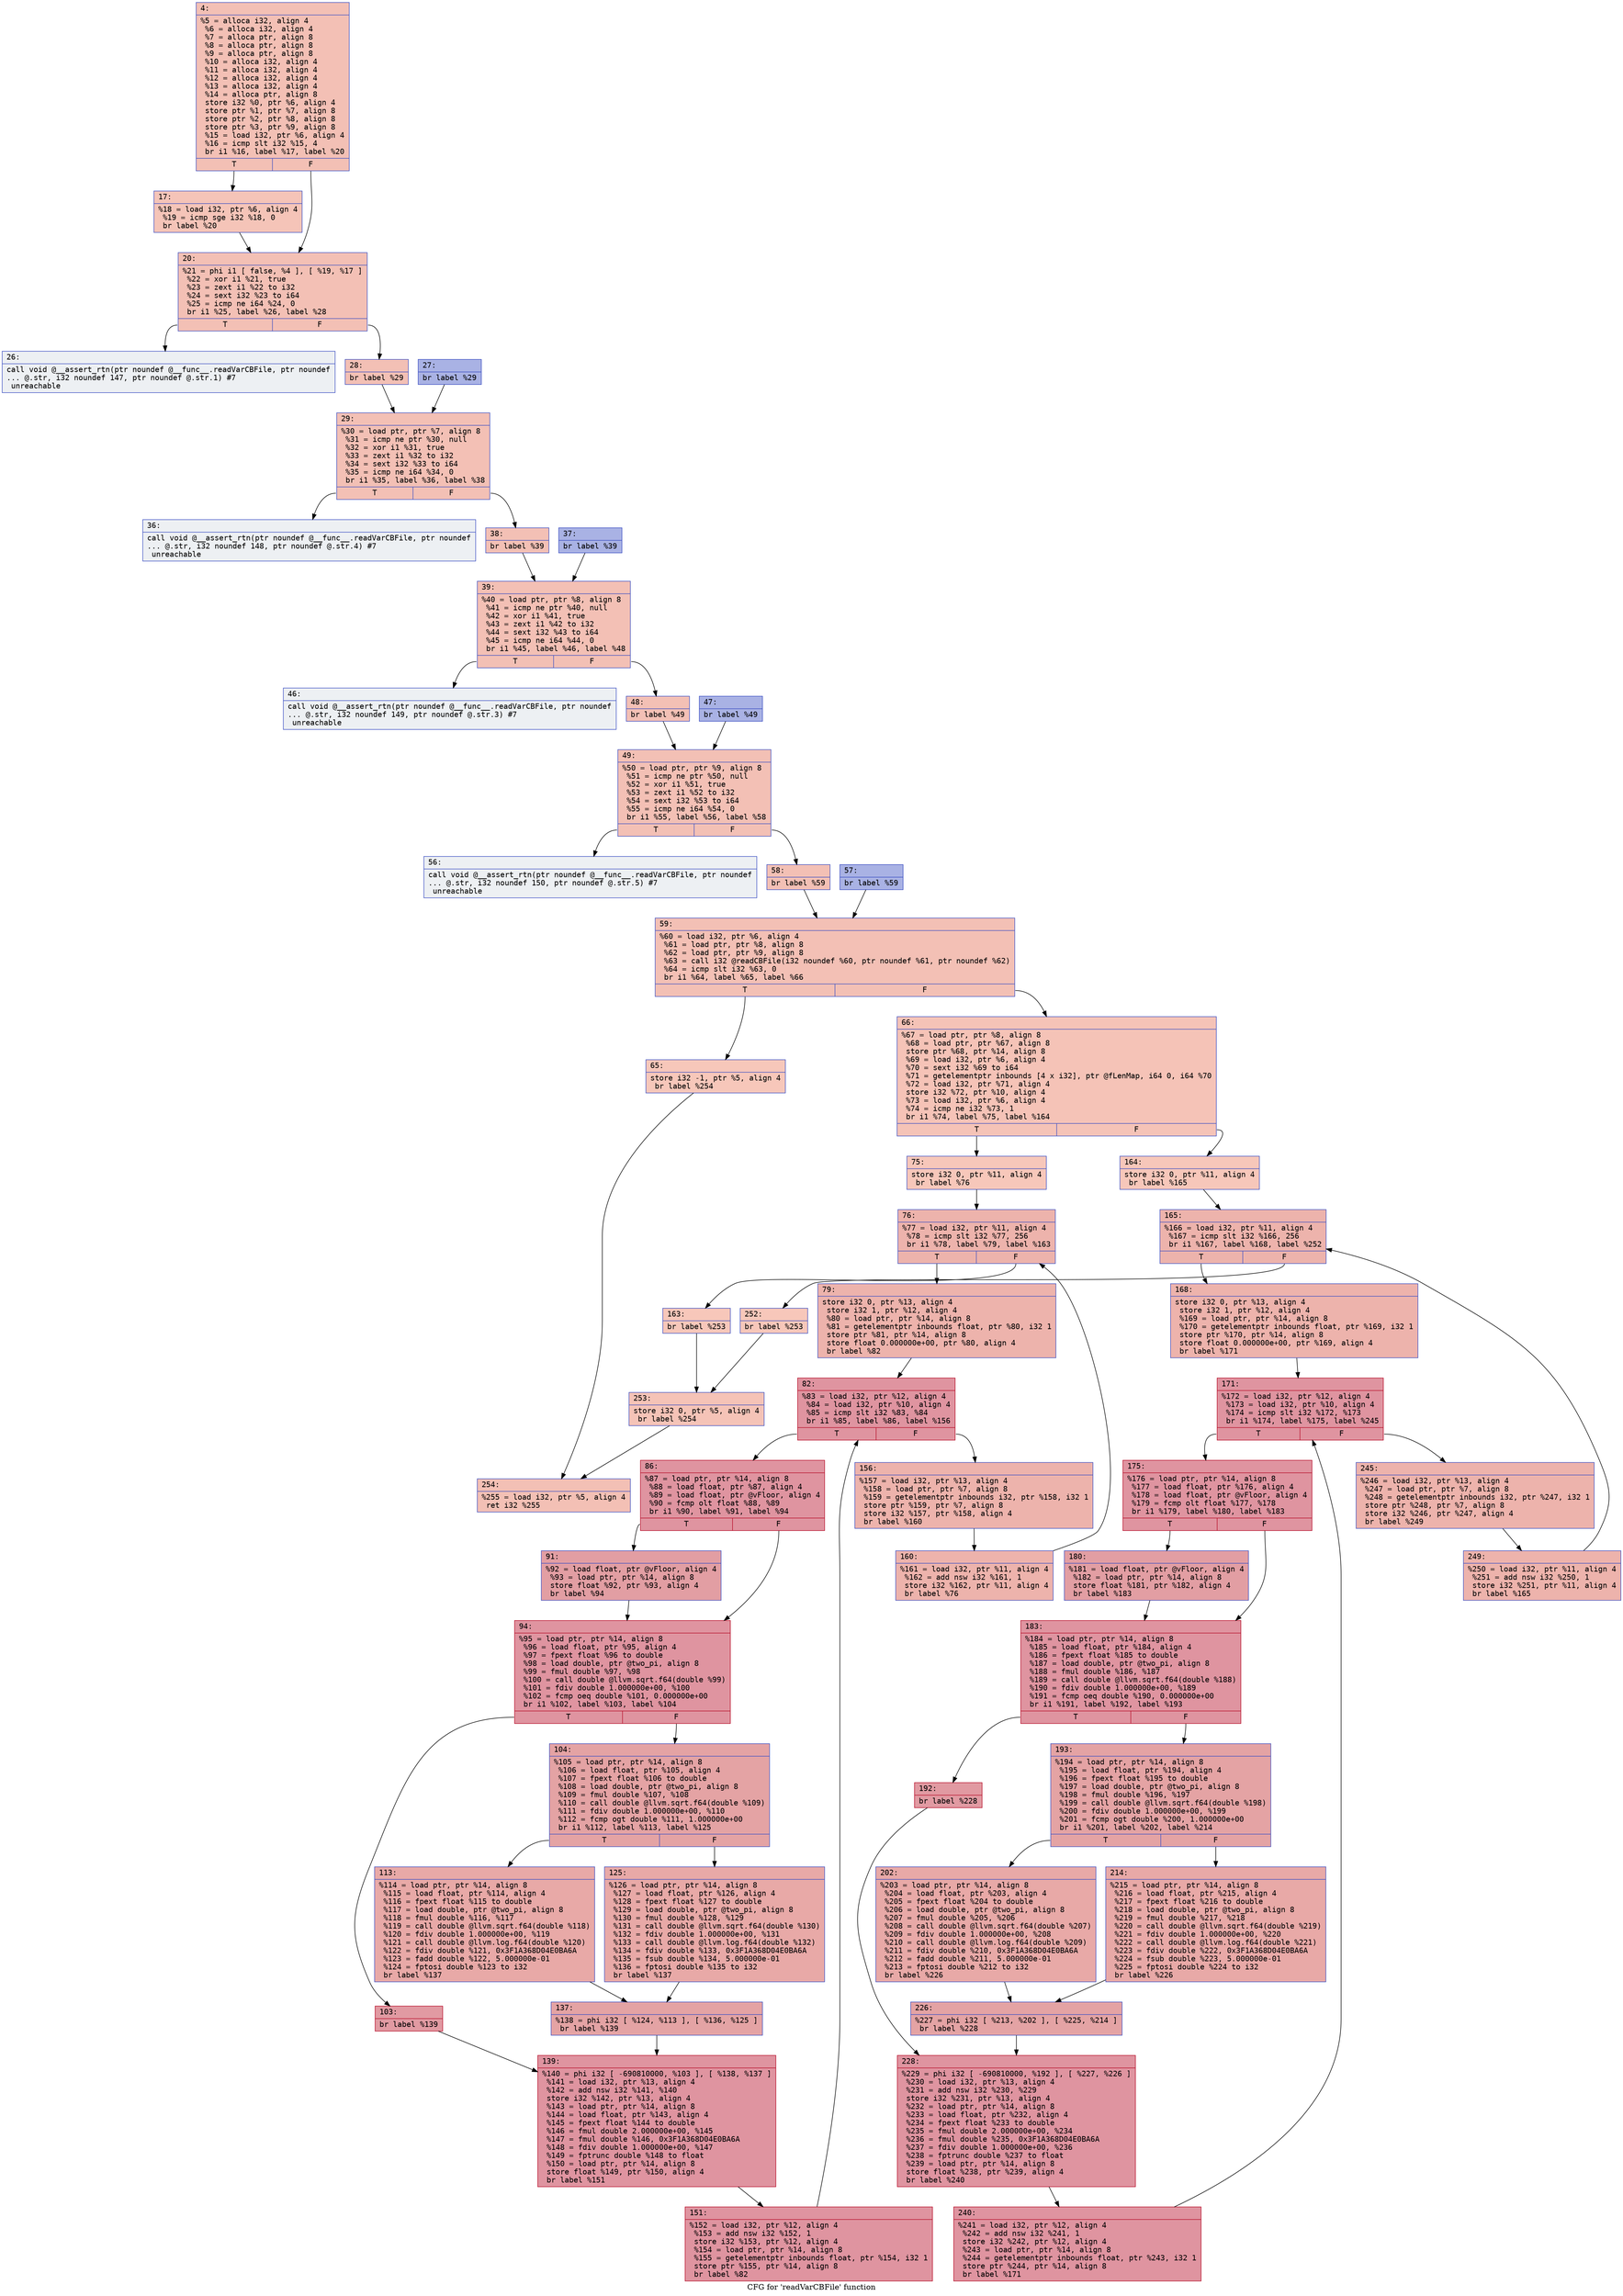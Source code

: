 digraph "CFG for 'readVarCBFile' function" {
	label="CFG for 'readVarCBFile' function";

	Node0x60000334edf0 [shape=record,color="#3d50c3ff", style=filled, fillcolor="#e5705870" fontname="Courier",label="{4:\l|  %5 = alloca i32, align 4\l  %6 = alloca i32, align 4\l  %7 = alloca ptr, align 8\l  %8 = alloca ptr, align 8\l  %9 = alloca ptr, align 8\l  %10 = alloca i32, align 4\l  %11 = alloca i32, align 4\l  %12 = alloca i32, align 4\l  %13 = alloca i32, align 4\l  %14 = alloca ptr, align 8\l  store i32 %0, ptr %6, align 4\l  store ptr %1, ptr %7, align 8\l  store ptr %2, ptr %8, align 8\l  store ptr %3, ptr %9, align 8\l  %15 = load i32, ptr %6, align 4\l  %16 = icmp slt i32 %15, 4\l  br i1 %16, label %17, label %20\l|{<s0>T|<s1>F}}"];
	Node0x60000334edf0:s0 -> Node0x60000334ee40[tooltip="4 -> 17\nProbability 50.00%" ];
	Node0x60000334edf0:s1 -> Node0x60000334ee90[tooltip="4 -> 20\nProbability 50.00%" ];
	Node0x60000334ee40 [shape=record,color="#3d50c3ff", style=filled, fillcolor="#e97a5f70" fontname="Courier",label="{17:\l|  %18 = load i32, ptr %6, align 4\l  %19 = icmp sge i32 %18, 0\l  br label %20\l}"];
	Node0x60000334ee40 -> Node0x60000334ee90[tooltip="17 -> 20\nProbability 100.00%" ];
	Node0x60000334ee90 [shape=record,color="#3d50c3ff", style=filled, fillcolor="#e5705870" fontname="Courier",label="{20:\l|  %21 = phi i1 [ false, %4 ], [ %19, %17 ]\l  %22 = xor i1 %21, true\l  %23 = zext i1 %22 to i32\l  %24 = sext i32 %23 to i64\l  %25 = icmp ne i64 %24, 0\l  br i1 %25, label %26, label %28\l|{<s0>T|<s1>F}}"];
	Node0x60000334ee90:s0 -> Node0x60000334eee0[tooltip="20 -> 26\nProbability 0.00%" ];
	Node0x60000334ee90:s1 -> Node0x60000334ef80[tooltip="20 -> 28\nProbability 100.00%" ];
	Node0x60000334eee0 [shape=record,color="#3d50c3ff", style=filled, fillcolor="#d6dce470" fontname="Courier",label="{26:\l|  call void @__assert_rtn(ptr noundef @__func__.readVarCBFile, ptr noundef\l... @.str, i32 noundef 147, ptr noundef @.str.1) #7\l  unreachable\l}"];
	Node0x60000334ef30 [shape=record,color="#3d50c3ff", style=filled, fillcolor="#3d50c370" fontname="Courier",label="{27:\l|  br label %29\l}"];
	Node0x60000334ef30 -> Node0x60000334efd0[tooltip="27 -> 29\nProbability 100.00%" ];
	Node0x60000334ef80 [shape=record,color="#3d50c3ff", style=filled, fillcolor="#e5705870" fontname="Courier",label="{28:\l|  br label %29\l}"];
	Node0x60000334ef80 -> Node0x60000334efd0[tooltip="28 -> 29\nProbability 100.00%" ];
	Node0x60000334efd0 [shape=record,color="#3d50c3ff", style=filled, fillcolor="#e5705870" fontname="Courier",label="{29:\l|  %30 = load ptr, ptr %7, align 8\l  %31 = icmp ne ptr %30, null\l  %32 = xor i1 %31, true\l  %33 = zext i1 %32 to i32\l  %34 = sext i32 %33 to i64\l  %35 = icmp ne i64 %34, 0\l  br i1 %35, label %36, label %38\l|{<s0>T|<s1>F}}"];
	Node0x60000334efd0:s0 -> Node0x60000334f020[tooltip="29 -> 36\nProbability 0.00%" ];
	Node0x60000334efd0:s1 -> Node0x60000334f0c0[tooltip="29 -> 38\nProbability 100.00%" ];
	Node0x60000334f020 [shape=record,color="#3d50c3ff", style=filled, fillcolor="#d6dce470" fontname="Courier",label="{36:\l|  call void @__assert_rtn(ptr noundef @__func__.readVarCBFile, ptr noundef\l... @.str, i32 noundef 148, ptr noundef @.str.4) #7\l  unreachable\l}"];
	Node0x60000334f070 [shape=record,color="#3d50c3ff", style=filled, fillcolor="#3d50c370" fontname="Courier",label="{37:\l|  br label %39\l}"];
	Node0x60000334f070 -> Node0x60000334f110[tooltip="37 -> 39\nProbability 100.00%" ];
	Node0x60000334f0c0 [shape=record,color="#3d50c3ff", style=filled, fillcolor="#e5705870" fontname="Courier",label="{38:\l|  br label %39\l}"];
	Node0x60000334f0c0 -> Node0x60000334f110[tooltip="38 -> 39\nProbability 100.00%" ];
	Node0x60000334f110 [shape=record,color="#3d50c3ff", style=filled, fillcolor="#e5705870" fontname="Courier",label="{39:\l|  %40 = load ptr, ptr %8, align 8\l  %41 = icmp ne ptr %40, null\l  %42 = xor i1 %41, true\l  %43 = zext i1 %42 to i32\l  %44 = sext i32 %43 to i64\l  %45 = icmp ne i64 %44, 0\l  br i1 %45, label %46, label %48\l|{<s0>T|<s1>F}}"];
	Node0x60000334f110:s0 -> Node0x60000334f160[tooltip="39 -> 46\nProbability 0.00%" ];
	Node0x60000334f110:s1 -> Node0x60000334f200[tooltip="39 -> 48\nProbability 100.00%" ];
	Node0x60000334f160 [shape=record,color="#3d50c3ff", style=filled, fillcolor="#d6dce470" fontname="Courier",label="{46:\l|  call void @__assert_rtn(ptr noundef @__func__.readVarCBFile, ptr noundef\l... @.str, i32 noundef 149, ptr noundef @.str.3) #7\l  unreachable\l}"];
	Node0x60000334f1b0 [shape=record,color="#3d50c3ff", style=filled, fillcolor="#3d50c370" fontname="Courier",label="{47:\l|  br label %49\l}"];
	Node0x60000334f1b0 -> Node0x60000334f250[tooltip="47 -> 49\nProbability 100.00%" ];
	Node0x60000334f200 [shape=record,color="#3d50c3ff", style=filled, fillcolor="#e5705870" fontname="Courier",label="{48:\l|  br label %49\l}"];
	Node0x60000334f200 -> Node0x60000334f250[tooltip="48 -> 49\nProbability 100.00%" ];
	Node0x60000334f250 [shape=record,color="#3d50c3ff", style=filled, fillcolor="#e5705870" fontname="Courier",label="{49:\l|  %50 = load ptr, ptr %9, align 8\l  %51 = icmp ne ptr %50, null\l  %52 = xor i1 %51, true\l  %53 = zext i1 %52 to i32\l  %54 = sext i32 %53 to i64\l  %55 = icmp ne i64 %54, 0\l  br i1 %55, label %56, label %58\l|{<s0>T|<s1>F}}"];
	Node0x60000334f250:s0 -> Node0x60000334f2a0[tooltip="49 -> 56\nProbability 0.00%" ];
	Node0x60000334f250:s1 -> Node0x60000334f340[tooltip="49 -> 58\nProbability 100.00%" ];
	Node0x60000334f2a0 [shape=record,color="#3d50c3ff", style=filled, fillcolor="#d6dce470" fontname="Courier",label="{56:\l|  call void @__assert_rtn(ptr noundef @__func__.readVarCBFile, ptr noundef\l... @.str, i32 noundef 150, ptr noundef @.str.5) #7\l  unreachable\l}"];
	Node0x60000334f2f0 [shape=record,color="#3d50c3ff", style=filled, fillcolor="#3d50c370" fontname="Courier",label="{57:\l|  br label %59\l}"];
	Node0x60000334f2f0 -> Node0x60000334f390[tooltip="57 -> 59\nProbability 100.00%" ];
	Node0x60000334f340 [shape=record,color="#3d50c3ff", style=filled, fillcolor="#e5705870" fontname="Courier",label="{58:\l|  br label %59\l}"];
	Node0x60000334f340 -> Node0x60000334f390[tooltip="58 -> 59\nProbability 100.00%" ];
	Node0x60000334f390 [shape=record,color="#3d50c3ff", style=filled, fillcolor="#e5705870" fontname="Courier",label="{59:\l|  %60 = load i32, ptr %6, align 4\l  %61 = load ptr, ptr %8, align 8\l  %62 = load ptr, ptr %9, align 8\l  %63 = call i32 @readCBFile(i32 noundef %60, ptr noundef %61, ptr noundef %62)\l  %64 = icmp slt i32 %63, 0\l  br i1 %64, label %65, label %66\l|{<s0>T|<s1>F}}"];
	Node0x60000334f390:s0 -> Node0x60000334f3e0[tooltip="59 -> 65\nProbability 37.50%" ];
	Node0x60000334f390:s1 -> Node0x60000334f430[tooltip="59 -> 66\nProbability 62.50%" ];
	Node0x60000334f3e0 [shape=record,color="#3d50c3ff", style=filled, fillcolor="#ec7f6370" fontname="Courier",label="{65:\l|  store i32 -1, ptr %5, align 4\l  br label %254\l}"];
	Node0x60000334f3e0 -> Node0x60000334ff70[tooltip="65 -> 254\nProbability 100.00%" ];
	Node0x60000334f430 [shape=record,color="#3d50c3ff", style=filled, fillcolor="#e8765c70" fontname="Courier",label="{66:\l|  %67 = load ptr, ptr %8, align 8\l  %68 = load ptr, ptr %67, align 8\l  store ptr %68, ptr %14, align 8\l  %69 = load i32, ptr %6, align 4\l  %70 = sext i32 %69 to i64\l  %71 = getelementptr inbounds [4 x i32], ptr @fLenMap, i64 0, i64 %70\l  %72 = load i32, ptr %71, align 4\l  store i32 %72, ptr %10, align 4\l  %73 = load i32, ptr %6, align 4\l  %74 = icmp ne i32 %73, 1\l  br i1 %74, label %75, label %164\l|{<s0>T|<s1>F}}"];
	Node0x60000334f430:s0 -> Node0x60000334f480[tooltip="66 -> 75\nProbability 50.00%" ];
	Node0x60000334f430:s1 -> Node0x60000334f9d0[tooltip="66 -> 164\nProbability 50.00%" ];
	Node0x60000334f480 [shape=record,color="#3d50c3ff", style=filled, fillcolor="#ec7f6370" fontname="Courier",label="{75:\l|  store i32 0, ptr %11, align 4\l  br label %76\l}"];
	Node0x60000334f480 -> Node0x60000334f4d0[tooltip="75 -> 76\nProbability 100.00%" ];
	Node0x60000334f4d0 [shape=record,color="#3d50c3ff", style=filled, fillcolor="#d6524470" fontname="Courier",label="{76:\l|  %77 = load i32, ptr %11, align 4\l  %78 = icmp slt i32 %77, 256\l  br i1 %78, label %79, label %163\l|{<s0>T|<s1>F}}"];
	Node0x60000334f4d0:s0 -> Node0x60000334f520[tooltip="76 -> 79\nProbability 96.88%" ];
	Node0x60000334f4d0:s1 -> Node0x60000334f980[tooltip="76 -> 163\nProbability 3.12%" ];
	Node0x60000334f520 [shape=record,color="#3d50c3ff", style=filled, fillcolor="#d6524470" fontname="Courier",label="{79:\l|  store i32 0, ptr %13, align 4\l  store i32 1, ptr %12, align 4\l  %80 = load ptr, ptr %14, align 8\l  %81 = getelementptr inbounds float, ptr %80, i32 1\l  store ptr %81, ptr %14, align 8\l  store float 0.000000e+00, ptr %80, align 4\l  br label %82\l}"];
	Node0x60000334f520 -> Node0x60000334f570[tooltip="79 -> 82\nProbability 100.00%" ];
	Node0x60000334f570 [shape=record,color="#b70d28ff", style=filled, fillcolor="#b70d2870" fontname="Courier",label="{82:\l|  %83 = load i32, ptr %12, align 4\l  %84 = load i32, ptr %10, align 4\l  %85 = icmp slt i32 %83, %84\l  br i1 %85, label %86, label %156\l|{<s0>T|<s1>F}}"];
	Node0x60000334f570:s0 -> Node0x60000334f5c0[tooltip="82 -> 86\nProbability 96.88%" ];
	Node0x60000334f570:s1 -> Node0x60000334f8e0[tooltip="82 -> 156\nProbability 3.12%" ];
	Node0x60000334f5c0 [shape=record,color="#b70d28ff", style=filled, fillcolor="#b70d2870" fontname="Courier",label="{86:\l|  %87 = load ptr, ptr %14, align 8\l  %88 = load float, ptr %87, align 4\l  %89 = load float, ptr @vFloor, align 4\l  %90 = fcmp olt float %88, %89\l  br i1 %90, label %91, label %94\l|{<s0>T|<s1>F}}"];
	Node0x60000334f5c0:s0 -> Node0x60000334f610[tooltip="86 -> 91\nProbability 50.00%" ];
	Node0x60000334f5c0:s1 -> Node0x60000334f660[tooltip="86 -> 94\nProbability 50.00%" ];
	Node0x60000334f610 [shape=record,color="#3d50c3ff", style=filled, fillcolor="#be242e70" fontname="Courier",label="{91:\l|  %92 = load float, ptr @vFloor, align 4\l  %93 = load ptr, ptr %14, align 8\l  store float %92, ptr %93, align 4\l  br label %94\l}"];
	Node0x60000334f610 -> Node0x60000334f660[tooltip="91 -> 94\nProbability 100.00%" ];
	Node0x60000334f660 [shape=record,color="#b70d28ff", style=filled, fillcolor="#b70d2870" fontname="Courier",label="{94:\l|  %95 = load ptr, ptr %14, align 8\l  %96 = load float, ptr %95, align 4\l  %97 = fpext float %96 to double\l  %98 = load double, ptr @two_pi, align 8\l  %99 = fmul double %97, %98\l  %100 = call double @llvm.sqrt.f64(double %99)\l  %101 = fdiv double 1.000000e+00, %100\l  %102 = fcmp oeq double %101, 0.000000e+00\l  br i1 %102, label %103, label %104\l|{<s0>T|<s1>F}}"];
	Node0x60000334f660:s0 -> Node0x60000334f6b0[tooltip="94 -> 103\nProbability 62.50%" ];
	Node0x60000334f660:s1 -> Node0x60000334f700[tooltip="94 -> 104\nProbability 37.50%" ];
	Node0x60000334f6b0 [shape=record,color="#b70d28ff", style=filled, fillcolor="#bb1b2c70" fontname="Courier",label="{103:\l|  br label %139\l}"];
	Node0x60000334f6b0 -> Node0x60000334f840[tooltip="103 -> 139\nProbability 100.00%" ];
	Node0x60000334f700 [shape=record,color="#3d50c3ff", style=filled, fillcolor="#c32e3170" fontname="Courier",label="{104:\l|  %105 = load ptr, ptr %14, align 8\l  %106 = load float, ptr %105, align 4\l  %107 = fpext float %106 to double\l  %108 = load double, ptr @two_pi, align 8\l  %109 = fmul double %107, %108\l  %110 = call double @llvm.sqrt.f64(double %109)\l  %111 = fdiv double 1.000000e+00, %110\l  %112 = fcmp ogt double %111, 1.000000e+00\l  br i1 %112, label %113, label %125\l|{<s0>T|<s1>F}}"];
	Node0x60000334f700:s0 -> Node0x60000334f750[tooltip="104 -> 113\nProbability 50.00%" ];
	Node0x60000334f700:s1 -> Node0x60000334f7a0[tooltip="104 -> 125\nProbability 50.00%" ];
	Node0x60000334f750 [shape=record,color="#3d50c3ff", style=filled, fillcolor="#ca3b3770" fontname="Courier",label="{113:\l|  %114 = load ptr, ptr %14, align 8\l  %115 = load float, ptr %114, align 4\l  %116 = fpext float %115 to double\l  %117 = load double, ptr @two_pi, align 8\l  %118 = fmul double %116, %117\l  %119 = call double @llvm.sqrt.f64(double %118)\l  %120 = fdiv double 1.000000e+00, %119\l  %121 = call double @llvm.log.f64(double %120)\l  %122 = fdiv double %121, 0x3F1A368D04E0BA6A\l  %123 = fadd double %122, 5.000000e-01\l  %124 = fptosi double %123 to i32\l  br label %137\l}"];
	Node0x60000334f750 -> Node0x60000334f7f0[tooltip="113 -> 137\nProbability 100.00%" ];
	Node0x60000334f7a0 [shape=record,color="#3d50c3ff", style=filled, fillcolor="#ca3b3770" fontname="Courier",label="{125:\l|  %126 = load ptr, ptr %14, align 8\l  %127 = load float, ptr %126, align 4\l  %128 = fpext float %127 to double\l  %129 = load double, ptr @two_pi, align 8\l  %130 = fmul double %128, %129\l  %131 = call double @llvm.sqrt.f64(double %130)\l  %132 = fdiv double 1.000000e+00, %131\l  %133 = call double @llvm.log.f64(double %132)\l  %134 = fdiv double %133, 0x3F1A368D04E0BA6A\l  %135 = fsub double %134, 5.000000e-01\l  %136 = fptosi double %135 to i32\l  br label %137\l}"];
	Node0x60000334f7a0 -> Node0x60000334f7f0[tooltip="125 -> 137\nProbability 100.00%" ];
	Node0x60000334f7f0 [shape=record,color="#3d50c3ff", style=filled, fillcolor="#c32e3170" fontname="Courier",label="{137:\l|  %138 = phi i32 [ %124, %113 ], [ %136, %125 ]\l  br label %139\l}"];
	Node0x60000334f7f0 -> Node0x60000334f840[tooltip="137 -> 139\nProbability 100.00%" ];
	Node0x60000334f840 [shape=record,color="#b70d28ff", style=filled, fillcolor="#b70d2870" fontname="Courier",label="{139:\l|  %140 = phi i32 [ -690810000, %103 ], [ %138, %137 ]\l  %141 = load i32, ptr %13, align 4\l  %142 = add nsw i32 %141, %140\l  store i32 %142, ptr %13, align 4\l  %143 = load ptr, ptr %14, align 8\l  %144 = load float, ptr %143, align 4\l  %145 = fpext float %144 to double\l  %146 = fmul double 2.000000e+00, %145\l  %147 = fmul double %146, 0x3F1A368D04E0BA6A\l  %148 = fdiv double 1.000000e+00, %147\l  %149 = fptrunc double %148 to float\l  %150 = load ptr, ptr %14, align 8\l  store float %149, ptr %150, align 4\l  br label %151\l}"];
	Node0x60000334f840 -> Node0x60000334f890[tooltip="139 -> 151\nProbability 100.00%" ];
	Node0x60000334f890 [shape=record,color="#b70d28ff", style=filled, fillcolor="#b70d2870" fontname="Courier",label="{151:\l|  %152 = load i32, ptr %12, align 4\l  %153 = add nsw i32 %152, 1\l  store i32 %153, ptr %12, align 4\l  %154 = load ptr, ptr %14, align 8\l  %155 = getelementptr inbounds float, ptr %154, i32 1\l  store ptr %155, ptr %14, align 8\l  br label %82\l}"];
	Node0x60000334f890 -> Node0x60000334f570[tooltip="151 -> 82\nProbability 100.00%" ];
	Node0x60000334f8e0 [shape=record,color="#3d50c3ff", style=filled, fillcolor="#d6524470" fontname="Courier",label="{156:\l|  %157 = load i32, ptr %13, align 4\l  %158 = load ptr, ptr %7, align 8\l  %159 = getelementptr inbounds i32, ptr %158, i32 1\l  store ptr %159, ptr %7, align 8\l  store i32 %157, ptr %158, align 4\l  br label %160\l}"];
	Node0x60000334f8e0 -> Node0x60000334f930[tooltip="156 -> 160\nProbability 100.00%" ];
	Node0x60000334f930 [shape=record,color="#3d50c3ff", style=filled, fillcolor="#d6524470" fontname="Courier",label="{160:\l|  %161 = load i32, ptr %11, align 4\l  %162 = add nsw i32 %161, 1\l  store i32 %162, ptr %11, align 4\l  br label %76\l}"];
	Node0x60000334f930 -> Node0x60000334f4d0[tooltip="160 -> 76\nProbability 100.00%" ];
	Node0x60000334f980 [shape=record,color="#3d50c3ff", style=filled, fillcolor="#ec7f6370" fontname="Courier",label="{163:\l|  br label %253\l}"];
	Node0x60000334f980 -> Node0x60000334ff20[tooltip="163 -> 253\nProbability 100.00%" ];
	Node0x60000334f9d0 [shape=record,color="#3d50c3ff", style=filled, fillcolor="#ec7f6370" fontname="Courier",label="{164:\l|  store i32 0, ptr %11, align 4\l  br label %165\l}"];
	Node0x60000334f9d0 -> Node0x60000334fa20[tooltip="164 -> 165\nProbability 100.00%" ];
	Node0x60000334fa20 [shape=record,color="#3d50c3ff", style=filled, fillcolor="#d6524470" fontname="Courier",label="{165:\l|  %166 = load i32, ptr %11, align 4\l  %167 = icmp slt i32 %166, 256\l  br i1 %167, label %168, label %252\l|{<s0>T|<s1>F}}"];
	Node0x60000334fa20:s0 -> Node0x60000334fa70[tooltip="165 -> 168\nProbability 96.88%" ];
	Node0x60000334fa20:s1 -> Node0x60000334fed0[tooltip="165 -> 252\nProbability 3.12%" ];
	Node0x60000334fa70 [shape=record,color="#3d50c3ff", style=filled, fillcolor="#d6524470" fontname="Courier",label="{168:\l|  store i32 0, ptr %13, align 4\l  store i32 1, ptr %12, align 4\l  %169 = load ptr, ptr %14, align 8\l  %170 = getelementptr inbounds float, ptr %169, i32 1\l  store ptr %170, ptr %14, align 8\l  store float 0.000000e+00, ptr %169, align 4\l  br label %171\l}"];
	Node0x60000334fa70 -> Node0x60000334fac0[tooltip="168 -> 171\nProbability 100.00%" ];
	Node0x60000334fac0 [shape=record,color="#b70d28ff", style=filled, fillcolor="#b70d2870" fontname="Courier",label="{171:\l|  %172 = load i32, ptr %12, align 4\l  %173 = load i32, ptr %10, align 4\l  %174 = icmp slt i32 %172, %173\l  br i1 %174, label %175, label %245\l|{<s0>T|<s1>F}}"];
	Node0x60000334fac0:s0 -> Node0x60000334fb10[tooltip="171 -> 175\nProbability 96.88%" ];
	Node0x60000334fac0:s1 -> Node0x60000334fe30[tooltip="171 -> 245\nProbability 3.12%" ];
	Node0x60000334fb10 [shape=record,color="#b70d28ff", style=filled, fillcolor="#b70d2870" fontname="Courier",label="{175:\l|  %176 = load ptr, ptr %14, align 8\l  %177 = load float, ptr %176, align 4\l  %178 = load float, ptr @vFloor, align 4\l  %179 = fcmp olt float %177, %178\l  br i1 %179, label %180, label %183\l|{<s0>T|<s1>F}}"];
	Node0x60000334fb10:s0 -> Node0x60000334fb60[tooltip="175 -> 180\nProbability 50.00%" ];
	Node0x60000334fb10:s1 -> Node0x60000334fbb0[tooltip="175 -> 183\nProbability 50.00%" ];
	Node0x60000334fb60 [shape=record,color="#3d50c3ff", style=filled, fillcolor="#be242e70" fontname="Courier",label="{180:\l|  %181 = load float, ptr @vFloor, align 4\l  %182 = load ptr, ptr %14, align 8\l  store float %181, ptr %182, align 4\l  br label %183\l}"];
	Node0x60000334fb60 -> Node0x60000334fbb0[tooltip="180 -> 183\nProbability 100.00%" ];
	Node0x60000334fbb0 [shape=record,color="#b70d28ff", style=filled, fillcolor="#b70d2870" fontname="Courier",label="{183:\l|  %184 = load ptr, ptr %14, align 8\l  %185 = load float, ptr %184, align 4\l  %186 = fpext float %185 to double\l  %187 = load double, ptr @two_pi, align 8\l  %188 = fmul double %186, %187\l  %189 = call double @llvm.sqrt.f64(double %188)\l  %190 = fdiv double 1.000000e+00, %189\l  %191 = fcmp oeq double %190, 0.000000e+00\l  br i1 %191, label %192, label %193\l|{<s0>T|<s1>F}}"];
	Node0x60000334fbb0:s0 -> Node0x60000334fc00[tooltip="183 -> 192\nProbability 62.50%" ];
	Node0x60000334fbb0:s1 -> Node0x60000334fc50[tooltip="183 -> 193\nProbability 37.50%" ];
	Node0x60000334fc00 [shape=record,color="#b70d28ff", style=filled, fillcolor="#bb1b2c70" fontname="Courier",label="{192:\l|  br label %228\l}"];
	Node0x60000334fc00 -> Node0x60000334fd90[tooltip="192 -> 228\nProbability 100.00%" ];
	Node0x60000334fc50 [shape=record,color="#3d50c3ff", style=filled, fillcolor="#c32e3170" fontname="Courier",label="{193:\l|  %194 = load ptr, ptr %14, align 8\l  %195 = load float, ptr %194, align 4\l  %196 = fpext float %195 to double\l  %197 = load double, ptr @two_pi, align 8\l  %198 = fmul double %196, %197\l  %199 = call double @llvm.sqrt.f64(double %198)\l  %200 = fdiv double 1.000000e+00, %199\l  %201 = fcmp ogt double %200, 1.000000e+00\l  br i1 %201, label %202, label %214\l|{<s0>T|<s1>F}}"];
	Node0x60000334fc50:s0 -> Node0x60000334fca0[tooltip="193 -> 202\nProbability 50.00%" ];
	Node0x60000334fc50:s1 -> Node0x60000334fcf0[tooltip="193 -> 214\nProbability 50.00%" ];
	Node0x60000334fca0 [shape=record,color="#3d50c3ff", style=filled, fillcolor="#ca3b3770" fontname="Courier",label="{202:\l|  %203 = load ptr, ptr %14, align 8\l  %204 = load float, ptr %203, align 4\l  %205 = fpext float %204 to double\l  %206 = load double, ptr @two_pi, align 8\l  %207 = fmul double %205, %206\l  %208 = call double @llvm.sqrt.f64(double %207)\l  %209 = fdiv double 1.000000e+00, %208\l  %210 = call double @llvm.log.f64(double %209)\l  %211 = fdiv double %210, 0x3F1A368D04E0BA6A\l  %212 = fadd double %211, 5.000000e-01\l  %213 = fptosi double %212 to i32\l  br label %226\l}"];
	Node0x60000334fca0 -> Node0x60000334fd40[tooltip="202 -> 226\nProbability 100.00%" ];
	Node0x60000334fcf0 [shape=record,color="#3d50c3ff", style=filled, fillcolor="#ca3b3770" fontname="Courier",label="{214:\l|  %215 = load ptr, ptr %14, align 8\l  %216 = load float, ptr %215, align 4\l  %217 = fpext float %216 to double\l  %218 = load double, ptr @two_pi, align 8\l  %219 = fmul double %217, %218\l  %220 = call double @llvm.sqrt.f64(double %219)\l  %221 = fdiv double 1.000000e+00, %220\l  %222 = call double @llvm.log.f64(double %221)\l  %223 = fdiv double %222, 0x3F1A368D04E0BA6A\l  %224 = fsub double %223, 5.000000e-01\l  %225 = fptosi double %224 to i32\l  br label %226\l}"];
	Node0x60000334fcf0 -> Node0x60000334fd40[tooltip="214 -> 226\nProbability 100.00%" ];
	Node0x60000334fd40 [shape=record,color="#3d50c3ff", style=filled, fillcolor="#c32e3170" fontname="Courier",label="{226:\l|  %227 = phi i32 [ %213, %202 ], [ %225, %214 ]\l  br label %228\l}"];
	Node0x60000334fd40 -> Node0x60000334fd90[tooltip="226 -> 228\nProbability 100.00%" ];
	Node0x60000334fd90 [shape=record,color="#b70d28ff", style=filled, fillcolor="#b70d2870" fontname="Courier",label="{228:\l|  %229 = phi i32 [ -690810000, %192 ], [ %227, %226 ]\l  %230 = load i32, ptr %13, align 4\l  %231 = add nsw i32 %230, %229\l  store i32 %231, ptr %13, align 4\l  %232 = load ptr, ptr %14, align 8\l  %233 = load float, ptr %232, align 4\l  %234 = fpext float %233 to double\l  %235 = fmul double 2.000000e+00, %234\l  %236 = fmul double %235, 0x3F1A368D04E0BA6A\l  %237 = fdiv double 1.000000e+00, %236\l  %238 = fptrunc double %237 to float\l  %239 = load ptr, ptr %14, align 8\l  store float %238, ptr %239, align 4\l  br label %240\l}"];
	Node0x60000334fd90 -> Node0x60000334fde0[tooltip="228 -> 240\nProbability 100.00%" ];
	Node0x60000334fde0 [shape=record,color="#b70d28ff", style=filled, fillcolor="#b70d2870" fontname="Courier",label="{240:\l|  %241 = load i32, ptr %12, align 4\l  %242 = add nsw i32 %241, 1\l  store i32 %242, ptr %12, align 4\l  %243 = load ptr, ptr %14, align 8\l  %244 = getelementptr inbounds float, ptr %243, i32 1\l  store ptr %244, ptr %14, align 8\l  br label %171\l}"];
	Node0x60000334fde0 -> Node0x60000334fac0[tooltip="240 -> 171\nProbability 100.00%" ];
	Node0x60000334fe30 [shape=record,color="#3d50c3ff", style=filled, fillcolor="#d6524470" fontname="Courier",label="{245:\l|  %246 = load i32, ptr %13, align 4\l  %247 = load ptr, ptr %7, align 8\l  %248 = getelementptr inbounds i32, ptr %247, i32 1\l  store ptr %248, ptr %7, align 8\l  store i32 %246, ptr %247, align 4\l  br label %249\l}"];
	Node0x60000334fe30 -> Node0x60000334fe80[tooltip="245 -> 249\nProbability 100.00%" ];
	Node0x60000334fe80 [shape=record,color="#3d50c3ff", style=filled, fillcolor="#d6524470" fontname="Courier",label="{249:\l|  %250 = load i32, ptr %11, align 4\l  %251 = add nsw i32 %250, 1\l  store i32 %251, ptr %11, align 4\l  br label %165\l}"];
	Node0x60000334fe80 -> Node0x60000334fa20[tooltip="249 -> 165\nProbability 100.00%" ];
	Node0x60000334fed0 [shape=record,color="#3d50c3ff", style=filled, fillcolor="#ec7f6370" fontname="Courier",label="{252:\l|  br label %253\l}"];
	Node0x60000334fed0 -> Node0x60000334ff20[tooltip="252 -> 253\nProbability 100.00%" ];
	Node0x60000334ff20 [shape=record,color="#3d50c3ff", style=filled, fillcolor="#e8765c70" fontname="Courier",label="{253:\l|  store i32 0, ptr %5, align 4\l  br label %254\l}"];
	Node0x60000334ff20 -> Node0x60000334ff70[tooltip="253 -> 254\nProbability 100.00%" ];
	Node0x60000334ff70 [shape=record,color="#3d50c3ff", style=filled, fillcolor="#e5705870" fontname="Courier",label="{254:\l|  %255 = load i32, ptr %5, align 4\l  ret i32 %255\l}"];
}
